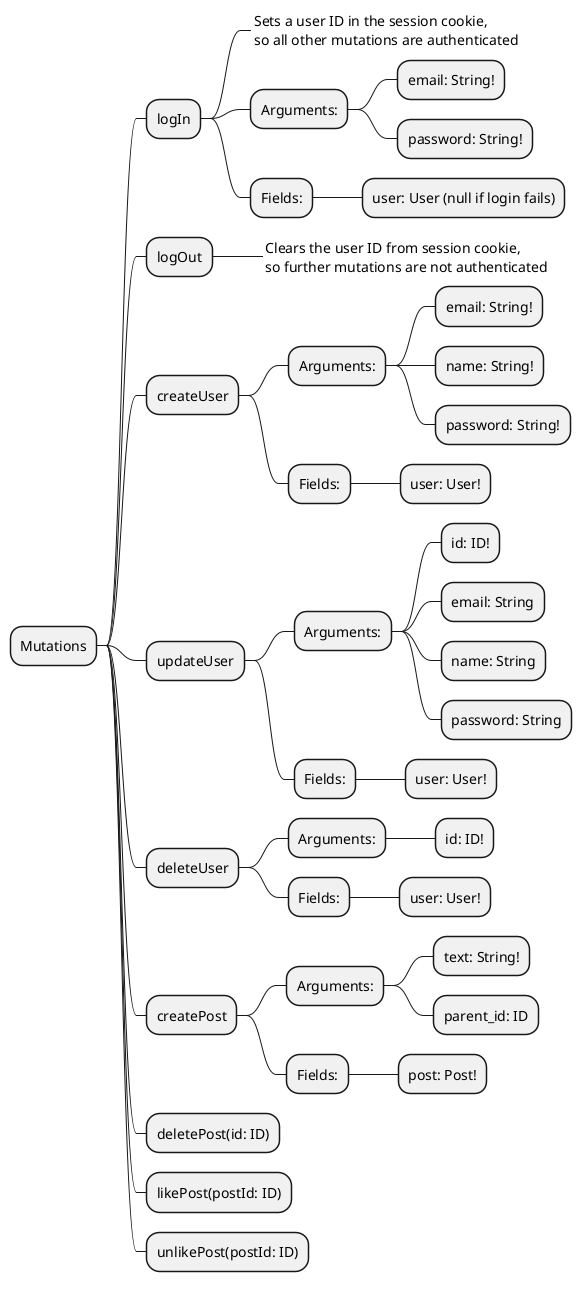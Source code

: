 @startuml SchemaMutations

@startmindmap

* Mutations
** logIn
***_:Sets a user ID in the session cookie,
so all other mutations are authenticated;
*** Arguments:
**** email: String!
**** password: String!
*** Fields:
**** user: User (null if login fails)
** logOut
***_:Clears the user ID from session cookie,
so further mutations are not authenticated;
** createUser
*** Arguments:
**** email: String!
**** name: String!
**** password: String!
*** Fields:
**** user: User!
** updateUser
*** Arguments:
**** id: ID!
**** email: String
**** name: String
**** password: String
*** Fields:
**** user: User!
** deleteUser
*** Arguments:
**** id: ID!
*** Fields:
**** user: User!
** createPost
*** Arguments:
**** text: String!
**** parent_id: ID
*** Fields:
**** post: Post!
** deletePost(id: ID)
** likePost(postId: ID)
** unlikePost(postId: ID)

@endmindmap

@enduml
